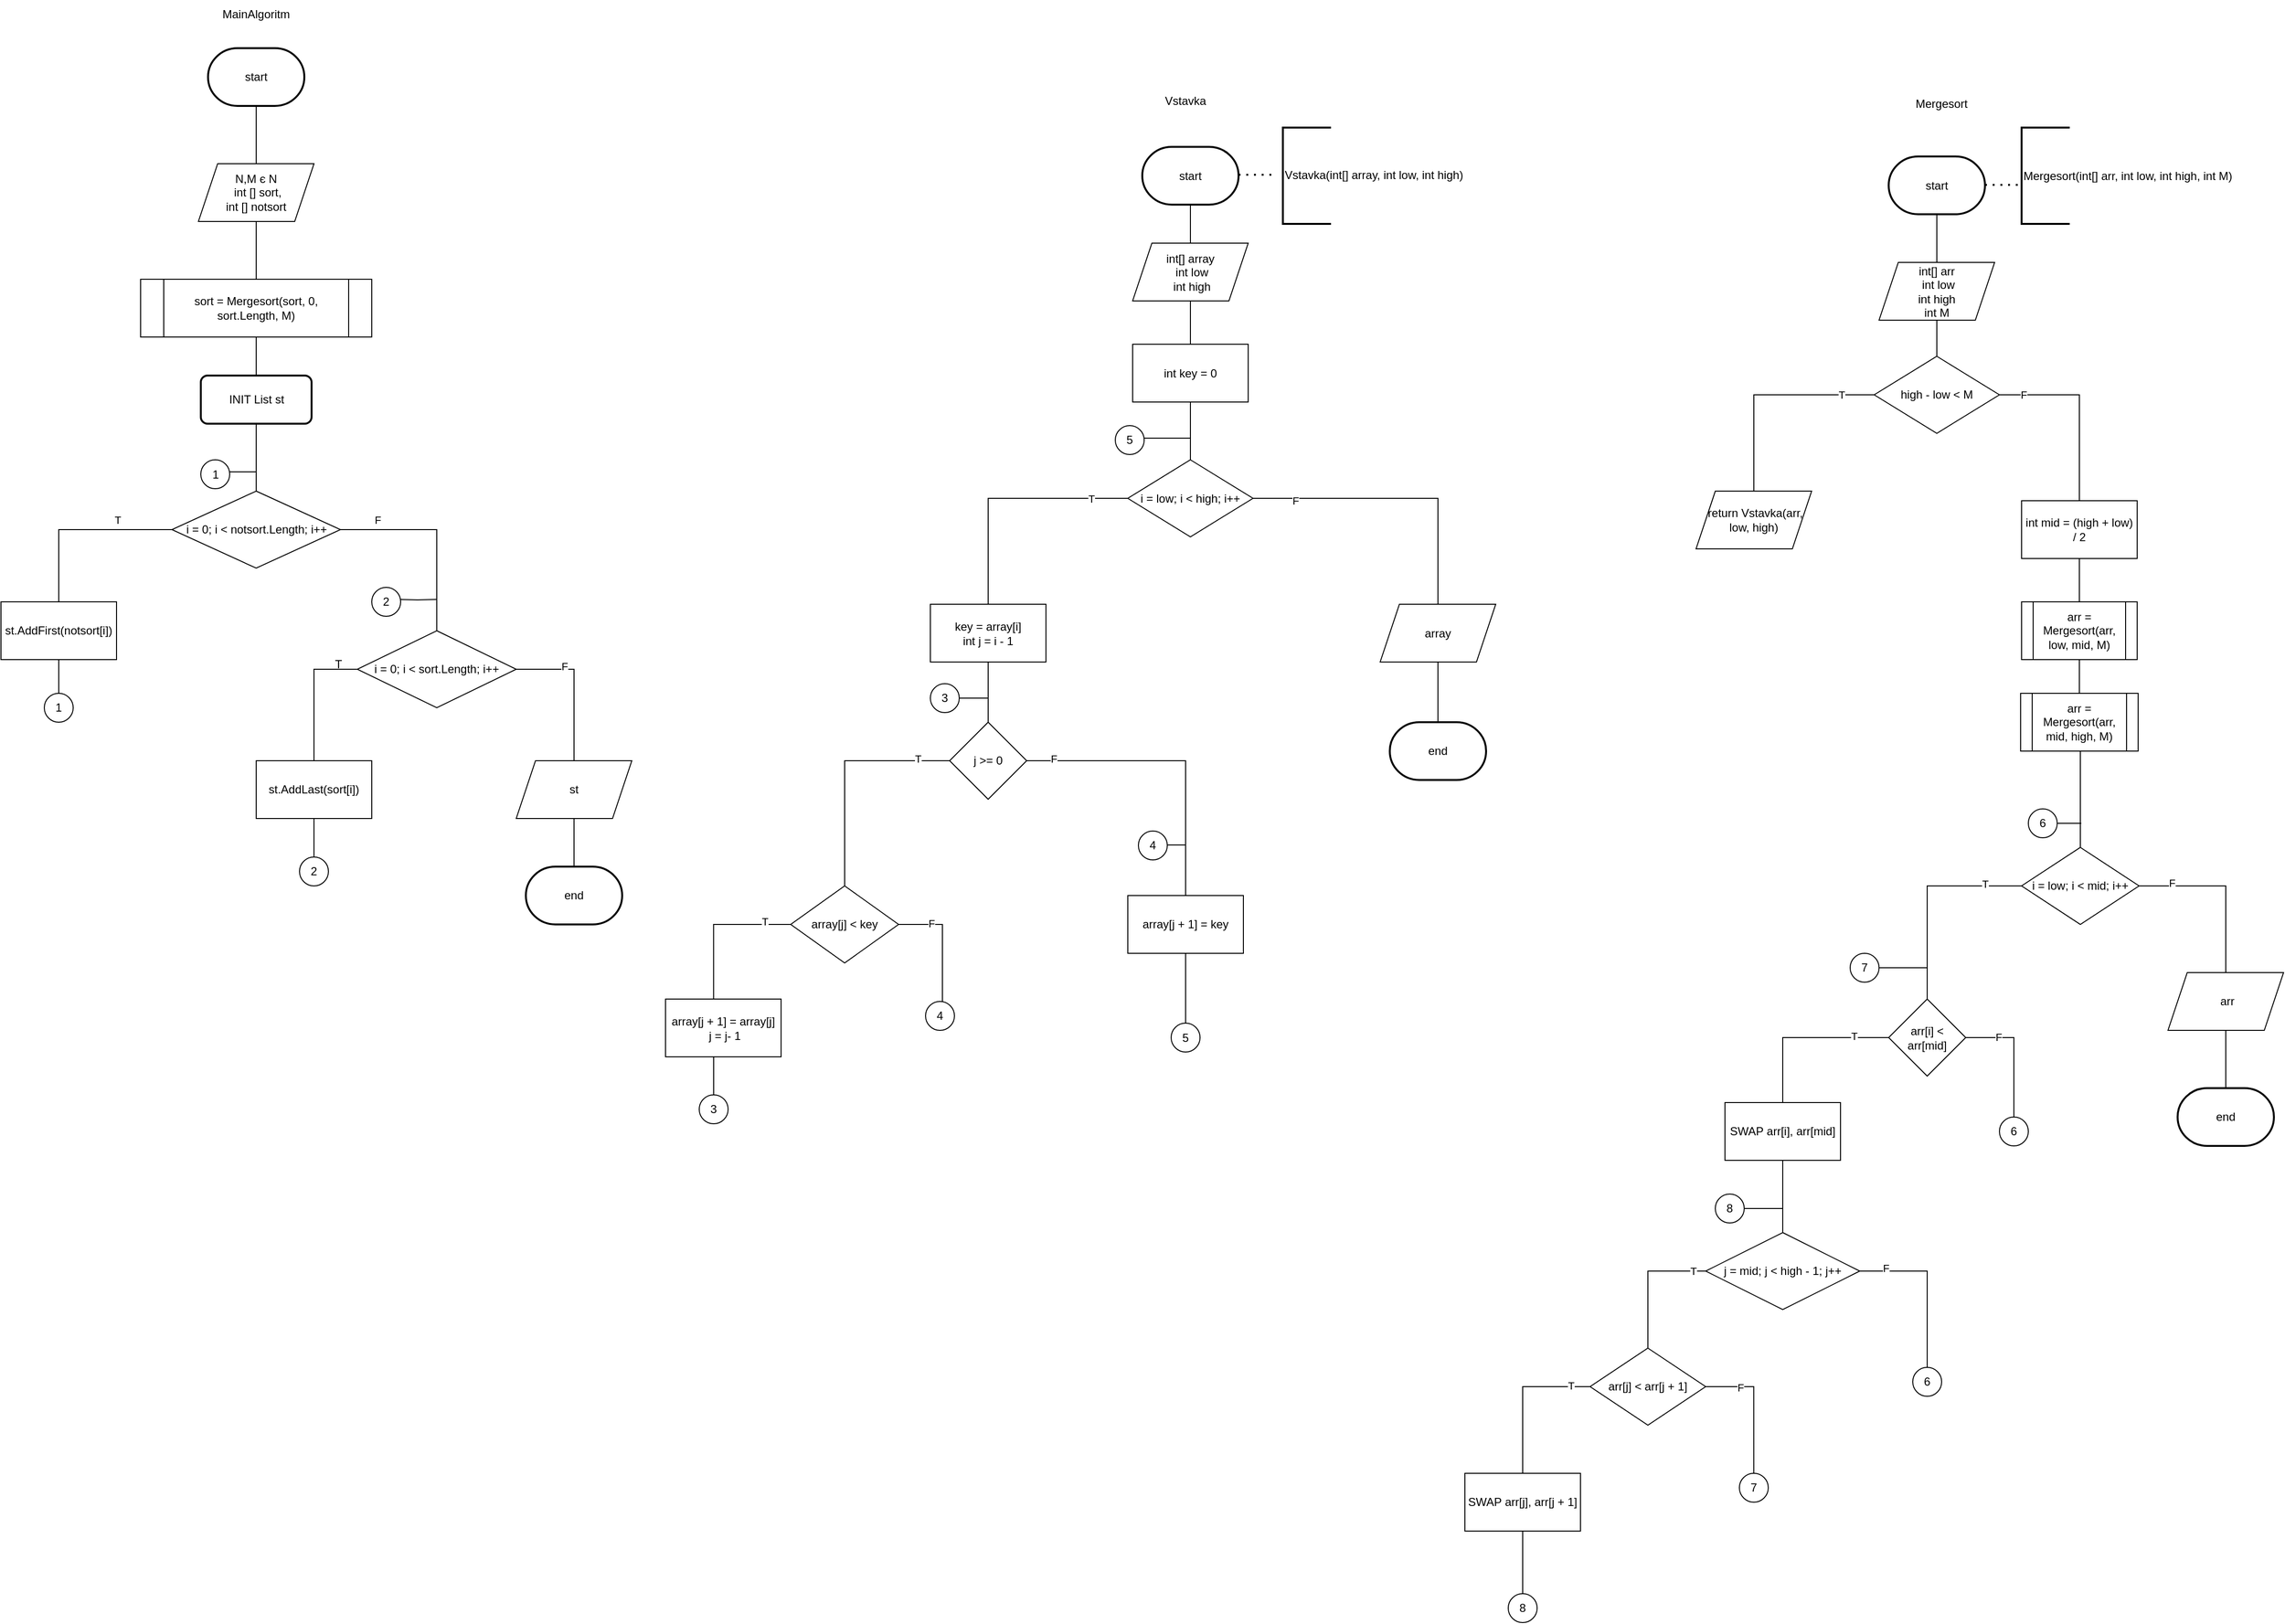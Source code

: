 <mxfile version="16.5.1" type="device"><diagram id="nB7lOAacDThqV5e_SOL5" name="Сторінка-1"><mxGraphModel dx="1574" dy="2405" grid="1" gridSize="10" guides="1" tooltips="1" connect="1" arrows="1" fold="1" page="1" pageScale="1" pageWidth="827" pageHeight="1169" math="0" shadow="0"><root><mxCell id="0"/><mxCell id="1" parent="0"/><mxCell id="HK2NcUdlLj2R7TeDdmmb-1" value="" style="edgeStyle=orthogonalEdgeStyle;rounded=0;orthogonalLoop=1;jettySize=auto;html=1;endArrow=none;endFill=0;" parent="1" source="HK2NcUdlLj2R7TeDdmmb-2" target="HK2NcUdlLj2R7TeDdmmb-4" edge="1"><mxGeometry relative="1" as="geometry"/></mxCell><mxCell id="HK2NcUdlLj2R7TeDdmmb-2" value="start" style="strokeWidth=2;html=1;shape=mxgraph.flowchart.terminator;whiteSpace=wrap;" parent="1" vertex="1"><mxGeometry x="245" y="-10" width="100" height="60" as="geometry"/></mxCell><mxCell id="HK2NcUdlLj2R7TeDdmmb-252" value="" style="edgeStyle=orthogonalEdgeStyle;rounded=0;orthogonalLoop=1;jettySize=auto;html=1;endArrow=none;endFill=0;" parent="1" source="HK2NcUdlLj2R7TeDdmmb-4" target="HK2NcUdlLj2R7TeDdmmb-251" edge="1"><mxGeometry relative="1" as="geometry"/></mxCell><mxCell id="HK2NcUdlLj2R7TeDdmmb-4" value="N,M є N&lt;br&gt;&amp;nbsp;int [] sort,&lt;br&gt;int [] notsort" style="shape=parallelogram;perimeter=parallelogramPerimeter;whiteSpace=wrap;html=1;fixedSize=1;" parent="1" vertex="1"><mxGeometry x="235" y="110" width="120" height="60" as="geometry"/></mxCell><mxCell id="HK2NcUdlLj2R7TeDdmmb-103" value="end" style="strokeWidth=2;html=1;shape=mxgraph.flowchart.terminator;whiteSpace=wrap;" parent="1" vertex="1"><mxGeometry x="575" y="840" width="100" height="60" as="geometry"/></mxCell><mxCell id="HK2NcUdlLj2R7TeDdmmb-104" value="MainAlgoritm" style="text;html=1;strokeColor=none;fillColor=none;align=center;verticalAlign=middle;whiteSpace=wrap;rounded=0;" parent="1" vertex="1"><mxGeometry x="260" y="-60" width="70" height="30" as="geometry"/></mxCell><mxCell id="HK2NcUdlLj2R7TeDdmmb-105" value="Vstavka" style="text;html=1;strokeColor=none;fillColor=none;align=center;verticalAlign=middle;whiteSpace=wrap;rounded=0;" parent="1" vertex="1"><mxGeometry x="1230" y="30" width="60" height="30" as="geometry"/></mxCell><mxCell id="HK2NcUdlLj2R7TeDdmmb-106" style="edgeStyle=orthogonalEdgeStyle;rounded=0;orthogonalLoop=1;jettySize=auto;html=1;entryX=0.5;entryY=0;entryDx=0;entryDy=0;endArrow=none;endFill=0;startArrow=none;" parent="1" source="HK2NcUdlLj2R7TeDdmmb-248" target="HK2NcUdlLj2R7TeDdmmb-112" edge="1"><mxGeometry relative="1" as="geometry"/></mxCell><mxCell id="HK2NcUdlLj2R7TeDdmmb-107" value="start" style="strokeWidth=2;html=1;shape=mxgraph.flowchart.terminator;whiteSpace=wrap;" parent="1" vertex="1"><mxGeometry x="1215" y="92.5" width="100" height="60" as="geometry"/></mxCell><mxCell id="HK2NcUdlLj2R7TeDdmmb-108" value="" style="endArrow=none;dashed=1;html=1;dashPattern=1 3;strokeWidth=2;rounded=0;entryX=0;entryY=0.5;entryDx=0;entryDy=0;entryPerimeter=0;exitX=1;exitY=0.5;exitDx=0;exitDy=0;exitPerimeter=0;" parent="1" edge="1"><mxGeometry width="50" height="50" relative="1" as="geometry"><mxPoint x="1315" y="121.5" as="sourcePoint"/><mxPoint x="1355" y="121.5" as="targetPoint"/></mxGeometry></mxCell><mxCell id="HK2NcUdlLj2R7TeDdmmb-109" value="" style="strokeWidth=2;html=1;shape=mxgraph.flowchart.annotation_1;align=left;pointerEvents=1;" parent="1" vertex="1"><mxGeometry x="1361" y="72.5" width="50" height="100" as="geometry"/></mxCell><mxCell id="HK2NcUdlLj2R7TeDdmmb-110" value="Vstavka(int[] array, int low, int high)" style="text;whiteSpace=wrap;html=1;" parent="1" vertex="1"><mxGeometry x="1361" y="107.5" width="210" height="30" as="geometry"/></mxCell><mxCell id="HK2NcUdlLj2R7TeDdmmb-111" value="" style="edgeStyle=orthogonalEdgeStyle;rounded=0;orthogonalLoop=1;jettySize=auto;html=1;endArrow=none;endFill=0;" parent="1" source="HK2NcUdlLj2R7TeDdmmb-112" target="HK2NcUdlLj2R7TeDdmmb-117" edge="1"><mxGeometry relative="1" as="geometry"/></mxCell><mxCell id="HK2NcUdlLj2R7TeDdmmb-112" value="int key = 0" style="rounded=0;whiteSpace=wrap;html=1;" parent="1" vertex="1"><mxGeometry x="1205" y="297.5" width="120" height="60" as="geometry"/></mxCell><mxCell id="HK2NcUdlLj2R7TeDdmmb-113" style="edgeStyle=orthogonalEdgeStyle;rounded=0;orthogonalLoop=1;jettySize=auto;html=1;endArrow=none;endFill=0;" parent="1" source="HK2NcUdlLj2R7TeDdmmb-117" target="HK2NcUdlLj2R7TeDdmmb-118" edge="1"><mxGeometry relative="1" as="geometry"/></mxCell><mxCell id="HK2NcUdlLj2R7TeDdmmb-114" value="F" style="edgeLabel;html=1;align=center;verticalAlign=middle;resizable=0;points=[];" parent="HK2NcUdlLj2R7TeDdmmb-113" vertex="1" connectable="0"><mxGeometry x="-0.709" y="-2" relative="1" as="geometry"><mxPoint as="offset"/></mxGeometry></mxCell><mxCell id="HK2NcUdlLj2R7TeDdmmb-115" style="edgeStyle=orthogonalEdgeStyle;rounded=0;orthogonalLoop=1;jettySize=auto;html=1;endArrow=none;endFill=0;" parent="1" source="HK2NcUdlLj2R7TeDdmmb-117" target="HK2NcUdlLj2R7TeDdmmb-120" edge="1"><mxGeometry relative="1" as="geometry"/></mxCell><mxCell id="HK2NcUdlLj2R7TeDdmmb-116" value="T" style="edgeLabel;html=1;align=center;verticalAlign=middle;resizable=0;points=[];" parent="HK2NcUdlLj2R7TeDdmmb-115" vertex="1" connectable="0"><mxGeometry x="-0.698" relative="1" as="geometry"><mxPoint as="offset"/></mxGeometry></mxCell><mxCell id="HK2NcUdlLj2R7TeDdmmb-117" value="i = low; i &amp;lt; high; i++" style="rhombus;whiteSpace=wrap;html=1;" parent="1" vertex="1"><mxGeometry x="1200" y="417.5" width="130" height="80" as="geometry"/></mxCell><mxCell id="uz5uVJRxEHazjIUNwoON-2" value="" style="edgeStyle=orthogonalEdgeStyle;rounded=0;orthogonalLoop=1;jettySize=auto;html=1;endArrow=none;endFill=0;" parent="1" source="HK2NcUdlLj2R7TeDdmmb-118" target="uz5uVJRxEHazjIUNwoON-1" edge="1"><mxGeometry relative="1" as="geometry"/></mxCell><mxCell id="HK2NcUdlLj2R7TeDdmmb-118" value="array" style="shape=parallelogram;perimeter=parallelogramPerimeter;whiteSpace=wrap;html=1;fixedSize=1;" parent="1" vertex="1"><mxGeometry x="1462" y="567.5" width="120" height="60" as="geometry"/></mxCell><mxCell id="HK2NcUdlLj2R7TeDdmmb-119" value="" style="edgeStyle=orthogonalEdgeStyle;rounded=0;orthogonalLoop=1;jettySize=auto;html=1;endArrow=none;endFill=0;" parent="1" source="HK2NcUdlLj2R7TeDdmmb-120" target="HK2NcUdlLj2R7TeDdmmb-125" edge="1"><mxGeometry relative="1" as="geometry"/></mxCell><mxCell id="HK2NcUdlLj2R7TeDdmmb-120" value="&lt;div&gt;key = array[i]&lt;/div&gt;&lt;div&gt;int j = i - 1&lt;/div&gt;" style="rounded=0;whiteSpace=wrap;html=1;" parent="1" vertex="1"><mxGeometry x="995" y="567.5" width="120" height="60" as="geometry"/></mxCell><mxCell id="HK2NcUdlLj2R7TeDdmmb-121" style="edgeStyle=orthogonalEdgeStyle;rounded=0;orthogonalLoop=1;jettySize=auto;html=1;endArrow=none;endFill=0;" parent="1" source="HK2NcUdlLj2R7TeDdmmb-125" target="HK2NcUdlLj2R7TeDdmmb-127" edge="1"><mxGeometry relative="1" as="geometry"/></mxCell><mxCell id="HK2NcUdlLj2R7TeDdmmb-122" value="F" style="edgeLabel;html=1;align=center;verticalAlign=middle;resizable=0;points=[];" parent="HK2NcUdlLj2R7TeDdmmb-121" vertex="1" connectable="0"><mxGeometry x="-0.816" y="2" relative="1" as="geometry"><mxPoint as="offset"/></mxGeometry></mxCell><mxCell id="HK2NcUdlLj2R7TeDdmmb-123" style="edgeStyle=orthogonalEdgeStyle;rounded=0;orthogonalLoop=1;jettySize=auto;html=1;endArrow=none;endFill=0;" parent="1" source="HK2NcUdlLj2R7TeDdmmb-125" target="HK2NcUdlLj2R7TeDdmmb-132" edge="1"><mxGeometry relative="1" as="geometry"/></mxCell><mxCell id="HK2NcUdlLj2R7TeDdmmb-124" value="T" style="edgeLabel;html=1;align=center;verticalAlign=middle;resizable=0;points=[];" parent="HK2NcUdlLj2R7TeDdmmb-123" vertex="1" connectable="0"><mxGeometry x="-0.721" y="-2" relative="1" as="geometry"><mxPoint as="offset"/></mxGeometry></mxCell><mxCell id="HK2NcUdlLj2R7TeDdmmb-125" value="j &amp;gt;= 0" style="rhombus;whiteSpace=wrap;html=1;" parent="1" vertex="1"><mxGeometry x="1015" y="690" width="80" height="80" as="geometry"/></mxCell><mxCell id="HK2NcUdlLj2R7TeDdmmb-126" value="" style="edgeStyle=orthogonalEdgeStyle;rounded=0;orthogonalLoop=1;jettySize=auto;html=1;endArrow=none;endFill=0;" parent="1" source="HK2NcUdlLj2R7TeDdmmb-127" edge="1"><mxGeometry relative="1" as="geometry"><mxPoint x="1260" y="1010" as="targetPoint"/></mxGeometry></mxCell><mxCell id="HK2NcUdlLj2R7TeDdmmb-127" value="array[j + 1] = key" style="rounded=0;whiteSpace=wrap;html=1;" parent="1" vertex="1"><mxGeometry x="1200" y="870" width="120" height="60" as="geometry"/></mxCell><mxCell id="HK2NcUdlLj2R7TeDdmmb-128" style="edgeStyle=orthogonalEdgeStyle;rounded=0;orthogonalLoop=1;jettySize=auto;html=1;entryX=0.5;entryY=0;entryDx=0;entryDy=0;endArrow=none;endFill=0;" parent="1" source="HK2NcUdlLj2R7TeDdmmb-132" edge="1"><mxGeometry relative="1" as="geometry"><Array as="points"><mxPoint x="1007" y="900"/></Array><mxPoint x="1007.5" y="990" as="targetPoint"/></mxGeometry></mxCell><mxCell id="HK2NcUdlLj2R7TeDdmmb-129" value="F" style="edgeLabel;html=1;align=center;verticalAlign=middle;resizable=0;points=[];" parent="HK2NcUdlLj2R7TeDdmmb-128" vertex="1" connectable="0"><mxGeometry x="-0.496" y="1" relative="1" as="geometry"><mxPoint as="offset"/></mxGeometry></mxCell><mxCell id="HK2NcUdlLj2R7TeDdmmb-130" style="edgeStyle=orthogonalEdgeStyle;rounded=0;orthogonalLoop=1;jettySize=auto;html=1;entryX=0.416;entryY=-0.009;entryDx=0;entryDy=0;entryPerimeter=0;endArrow=none;endFill=0;" parent="1" source="HK2NcUdlLj2R7TeDdmmb-132" target="HK2NcUdlLj2R7TeDdmmb-137" edge="1"><mxGeometry relative="1" as="geometry"><Array as="points"><mxPoint x="770" y="900"/></Array></mxGeometry></mxCell><mxCell id="HK2NcUdlLj2R7TeDdmmb-131" value="T" style="edgeLabel;html=1;align=center;verticalAlign=middle;resizable=0;points=[];" parent="HK2NcUdlLj2R7TeDdmmb-130" vertex="1" connectable="0"><mxGeometry x="-0.663" y="-3" relative="1" as="geometry"><mxPoint x="-1" as="offset"/></mxGeometry></mxCell><mxCell id="HK2NcUdlLj2R7TeDdmmb-132" value="array[j] &amp;lt; key" style="rhombus;whiteSpace=wrap;html=1;" parent="1" vertex="1"><mxGeometry x="850" y="860" width="112" height="80" as="geometry"/></mxCell><mxCell id="HK2NcUdlLj2R7TeDdmmb-134" style="edgeStyle=orthogonalEdgeStyle;rounded=0;orthogonalLoop=1;jettySize=auto;html=1;endArrow=none;endFill=0;" parent="1" edge="1"><mxGeometry relative="1" as="geometry"><mxPoint x="1260" y="817.5" as="targetPoint"/><mxPoint x="1235" y="817.5" as="sourcePoint"/></mxGeometry></mxCell><mxCell id="HK2NcUdlLj2R7TeDdmmb-136" value="" style="edgeStyle=orthogonalEdgeStyle;rounded=0;orthogonalLoop=1;jettySize=auto;html=1;endArrow=none;endFill=0;" parent="1" source="HK2NcUdlLj2R7TeDdmmb-137" edge="1"><mxGeometry relative="1" as="geometry"><Array as="points"><mxPoint x="770" y="1070"/><mxPoint x="770" y="1070"/></Array><mxPoint x="770" y="1090" as="targetPoint"/></mxGeometry></mxCell><mxCell id="HK2NcUdlLj2R7TeDdmmb-137" value="&lt;div&gt;array[j + 1] = array[j]&lt;/div&gt;&lt;div&gt;&amp;nbsp;j = j- 1&lt;/div&gt;" style="rounded=0;whiteSpace=wrap;html=1;" parent="1" vertex="1"><mxGeometry x="720" y="977.5" width="120" height="60" as="geometry"/></mxCell><mxCell id="HK2NcUdlLj2R7TeDdmmb-138" style="edgeStyle=orthogonalEdgeStyle;rounded=0;orthogonalLoop=1;jettySize=auto;html=1;endArrow=none;endFill=0;" parent="1" edge="1"><mxGeometry relative="1" as="geometry"><mxPoint x="1265" y="395" as="targetPoint"/><mxPoint x="1215" y="395" as="sourcePoint"/></mxGeometry></mxCell><mxCell id="HK2NcUdlLj2R7TeDdmmb-142" style="edgeStyle=orthogonalEdgeStyle;rounded=0;orthogonalLoop=1;jettySize=auto;html=1;endArrow=none;endFill=0;" parent="1" edge="1"><mxGeometry relative="1" as="geometry"><mxPoint x="1055" y="665" as="targetPoint"/><mxPoint x="1017.5" y="665" as="sourcePoint"/></mxGeometry></mxCell><mxCell id="HK2NcUdlLj2R7TeDdmmb-144" style="edgeStyle=orthogonalEdgeStyle;rounded=0;orthogonalLoop=1;jettySize=auto;html=1;endArrow=none;endFill=0;startArrow=none;" parent="1" source="HK2NcUdlLj2R7TeDdmmb-246" target="HK2NcUdlLj2R7TeDdmmb-153" edge="1"><mxGeometry relative="1" as="geometry"/></mxCell><mxCell id="HK2NcUdlLj2R7TeDdmmb-145" value="start" style="strokeWidth=2;html=1;shape=mxgraph.flowchart.terminator;whiteSpace=wrap;" parent="1" vertex="1"><mxGeometry x="1990" y="102.5" width="100" height="60" as="geometry"/></mxCell><mxCell id="HK2NcUdlLj2R7TeDdmmb-146" value="Mergesort" style="text;html=1;strokeColor=none;fillColor=none;align=center;verticalAlign=middle;whiteSpace=wrap;rounded=0;" parent="1" vertex="1"><mxGeometry x="2015" y="32.5" width="60" height="30" as="geometry"/></mxCell><mxCell id="HK2NcUdlLj2R7TeDdmmb-147" value="" style="endArrow=none;dashed=1;html=1;dashPattern=1 3;strokeWidth=2;rounded=0;entryX=0;entryY=0.5;entryDx=0;entryDy=0;entryPerimeter=0;exitX=1;exitY=0.5;exitDx=0;exitDy=0;exitPerimeter=0;" parent="1" edge="1"><mxGeometry width="50" height="50" relative="1" as="geometry"><mxPoint x="2090" y="132" as="sourcePoint"/><mxPoint x="2130" y="132" as="targetPoint"/></mxGeometry></mxCell><mxCell id="HK2NcUdlLj2R7TeDdmmb-148" value="Mergesort(int[] arr, int low, int high, int M)" style="strokeWidth=2;html=1;shape=mxgraph.flowchart.annotation_1;align=left;pointerEvents=1;" parent="1" vertex="1"><mxGeometry x="2128" y="72.5" width="50" height="100" as="geometry"/></mxCell><mxCell id="HK2NcUdlLj2R7TeDdmmb-149" style="edgeStyle=orthogonalEdgeStyle;rounded=0;orthogonalLoop=1;jettySize=auto;html=1;entryX=0.5;entryY=0;entryDx=0;entryDy=0;endArrow=none;endFill=0;" parent="1" source="HK2NcUdlLj2R7TeDdmmb-153" target="HK2NcUdlLj2R7TeDdmmb-154" edge="1"><mxGeometry relative="1" as="geometry"/></mxCell><mxCell id="HK2NcUdlLj2R7TeDdmmb-150" value="T" style="edgeLabel;html=1;align=center;verticalAlign=middle;resizable=0;points=[];" parent="HK2NcUdlLj2R7TeDdmmb-149" vertex="1" connectable="0"><mxGeometry x="-0.7" relative="1" as="geometry"><mxPoint as="offset"/></mxGeometry></mxCell><mxCell id="HK2NcUdlLj2R7TeDdmmb-151" style="edgeStyle=orthogonalEdgeStyle;rounded=0;orthogonalLoop=1;jettySize=auto;html=1;entryX=0.577;entryY=0.014;entryDx=0;entryDy=0;entryPerimeter=0;endArrow=none;endFill=0;" parent="1" edge="1"><mxGeometry relative="1" as="geometry"><mxPoint x="2102.981" y="349.989" as="sourcePoint"/><mxPoint x="2195.24" y="460.84" as="targetPoint"/><Array as="points"><mxPoint x="2188" y="350"/><mxPoint x="2188" y="461"/></Array></mxGeometry></mxCell><mxCell id="HK2NcUdlLj2R7TeDdmmb-152" value="F" style="edgeLabel;html=1;align=center;verticalAlign=middle;resizable=0;points=[];" parent="HK2NcUdlLj2R7TeDdmmb-151" vertex="1" connectable="0"><mxGeometry x="-0.738" relative="1" as="geometry"><mxPoint as="offset"/></mxGeometry></mxCell><mxCell id="HK2NcUdlLj2R7TeDdmmb-153" value="high - low &amp;lt; M" style="rhombus;whiteSpace=wrap;html=1;" parent="1" vertex="1"><mxGeometry x="1975" y="310" width="130" height="80" as="geometry"/></mxCell><mxCell id="HK2NcUdlLj2R7TeDdmmb-154" value="&amp;nbsp;return Vstavka(arr, low, high)" style="shape=parallelogram;perimeter=parallelogramPerimeter;whiteSpace=wrap;html=1;fixedSize=1;" parent="1" vertex="1"><mxGeometry x="1790" y="450" width="120" height="60" as="geometry"/></mxCell><mxCell id="HK2NcUdlLj2R7TeDdmmb-155" value="" style="edgeStyle=orthogonalEdgeStyle;rounded=0;orthogonalLoop=1;jettySize=auto;html=1;endArrow=none;endFill=0;" parent="1" edge="1"><mxGeometry relative="1" as="geometry"><mxPoint x="2188" y="520" as="sourcePoint"/><mxPoint x="2188" y="565" as="targetPoint"/></mxGeometry></mxCell><mxCell id="HK2NcUdlLj2R7TeDdmmb-156" value="int mid = (high + low) / 2" style="rounded=0;whiteSpace=wrap;html=1;" parent="1" vertex="1"><mxGeometry x="2128" y="460" width="120" height="60" as="geometry"/></mxCell><mxCell id="HK2NcUdlLj2R7TeDdmmb-157" value="" style="edgeStyle=orthogonalEdgeStyle;rounded=0;orthogonalLoop=1;jettySize=auto;html=1;endArrow=none;endFill=0;" parent="1" source="HK2NcUdlLj2R7TeDdmmb-158" target="HK2NcUdlLj2R7TeDdmmb-160" edge="1"><mxGeometry relative="1" as="geometry"/></mxCell><mxCell id="HK2NcUdlLj2R7TeDdmmb-158" value="arr = Mergesort(arr, low, mid, M)" style="shape=process;whiteSpace=wrap;html=1;backgroundOutline=1;" parent="1" vertex="1"><mxGeometry x="2128" y="565" width="120" height="60" as="geometry"/></mxCell><mxCell id="HK2NcUdlLj2R7TeDdmmb-159" value="" style="edgeStyle=orthogonalEdgeStyle;rounded=0;orthogonalLoop=1;jettySize=auto;html=1;endArrow=none;endFill=0;" parent="1" target="HK2NcUdlLj2R7TeDdmmb-165" edge="1"><mxGeometry relative="1" as="geometry"><mxPoint x="2168" y="720" as="sourcePoint"/><mxPoint x="2169" y="820" as="targetPoint"/><Array as="points"><mxPoint x="2189" y="720"/></Array></mxGeometry></mxCell><mxCell id="HK2NcUdlLj2R7TeDdmmb-160" value="arr = Mergesort(arr, mid, high, M)" style="shape=process;whiteSpace=wrap;html=1;backgroundOutline=1;" parent="1" vertex="1"><mxGeometry x="2127" y="660" width="122" height="60" as="geometry"/></mxCell><mxCell id="HK2NcUdlLj2R7TeDdmmb-161" style="edgeStyle=orthogonalEdgeStyle;rounded=0;orthogonalLoop=1;jettySize=auto;html=1;entryX=0.569;entryY=0.025;entryDx=0;entryDy=0;entryPerimeter=0;endArrow=none;endFill=0;" parent="1" source="HK2NcUdlLj2R7TeDdmmb-165" target="HK2NcUdlLj2R7TeDdmmb-166" edge="1"><mxGeometry relative="1" as="geometry"><Array as="points"><mxPoint x="2340" y="860"/><mxPoint x="2340" y="972"/></Array></mxGeometry></mxCell><mxCell id="HK2NcUdlLj2R7TeDdmmb-162" value="F" style="edgeLabel;html=1;align=center;verticalAlign=middle;resizable=0;points=[];" parent="HK2NcUdlLj2R7TeDdmmb-161" vertex="1" connectable="0"><mxGeometry x="-0.706" y="3" relative="1" as="geometry"><mxPoint as="offset"/></mxGeometry></mxCell><mxCell id="HK2NcUdlLj2R7TeDdmmb-163" style="edgeStyle=orthogonalEdgeStyle;rounded=0;orthogonalLoop=1;jettySize=auto;html=1;entryX=0.5;entryY=0;entryDx=0;entryDy=0;endArrow=none;endFill=0;" parent="1" source="HK2NcUdlLj2R7TeDdmmb-165" target="HK2NcUdlLj2R7TeDdmmb-171" edge="1"><mxGeometry relative="1" as="geometry"/></mxCell><mxCell id="HK2NcUdlLj2R7TeDdmmb-164" value="T" style="edgeLabel;html=1;align=center;verticalAlign=middle;resizable=0;points=[];" parent="HK2NcUdlLj2R7TeDdmmb-163" vertex="1" connectable="0"><mxGeometry x="-0.647" y="-2" relative="1" as="geometry"><mxPoint as="offset"/></mxGeometry></mxCell><mxCell id="HK2NcUdlLj2R7TeDdmmb-165" value="i = low; i &amp;lt; mid; i++" style="rhombus;whiteSpace=wrap;html=1;" parent="1" vertex="1"><mxGeometry x="2128" y="820" width="122" height="80" as="geometry"/></mxCell><mxCell id="uz5uVJRxEHazjIUNwoON-4" value="" style="edgeStyle=orthogonalEdgeStyle;rounded=0;orthogonalLoop=1;jettySize=auto;html=1;endArrow=none;endFill=0;" parent="1" source="HK2NcUdlLj2R7TeDdmmb-166" target="uz5uVJRxEHazjIUNwoON-3" edge="1"><mxGeometry relative="1" as="geometry"/></mxCell><mxCell id="HK2NcUdlLj2R7TeDdmmb-166" value="&amp;nbsp;arr" style="shape=parallelogram;perimeter=parallelogramPerimeter;whiteSpace=wrap;html=1;fixedSize=1;" parent="1" vertex="1"><mxGeometry x="2280" y="950" width="120" height="60" as="geometry"/></mxCell><mxCell id="HK2NcUdlLj2R7TeDdmmb-167" style="edgeStyle=orthogonalEdgeStyle;rounded=0;orthogonalLoop=1;jettySize=auto;html=1;entryX=0.5;entryY=0;entryDx=0;entryDy=0;endArrow=none;endFill=0;" parent="1" source="HK2NcUdlLj2R7TeDdmmb-171" target="HK2NcUdlLj2R7TeDdmmb-172" edge="1"><mxGeometry relative="1" as="geometry"/></mxCell><mxCell id="HK2NcUdlLj2R7TeDdmmb-168" value="F" style="edgeLabel;html=1;align=center;verticalAlign=middle;resizable=0;points=[];" parent="HK2NcUdlLj2R7TeDdmmb-167" vertex="1" connectable="0"><mxGeometry x="-0.484" y="1" relative="1" as="geometry"><mxPoint as="offset"/></mxGeometry></mxCell><mxCell id="HK2NcUdlLj2R7TeDdmmb-169" style="edgeStyle=orthogonalEdgeStyle;rounded=0;orthogonalLoop=1;jettySize=auto;html=1;endArrow=none;endFill=0;" parent="1" source="HK2NcUdlLj2R7TeDdmmb-171" target="HK2NcUdlLj2R7TeDdmmb-176" edge="1"><mxGeometry relative="1" as="geometry"/></mxCell><mxCell id="HK2NcUdlLj2R7TeDdmmb-170" value="T" style="edgeLabel;html=1;align=center;verticalAlign=middle;resizable=0;points=[];" parent="HK2NcUdlLj2R7TeDdmmb-169" vertex="1" connectable="0"><mxGeometry x="-0.587" y="-2" relative="1" as="geometry"><mxPoint as="offset"/></mxGeometry></mxCell><mxCell id="HK2NcUdlLj2R7TeDdmmb-171" value="arr[i] &amp;lt; arr[mid]" style="rhombus;whiteSpace=wrap;html=1;" parent="1" vertex="1"><mxGeometry x="1990" y="977.5" width="80" height="80" as="geometry"/></mxCell><mxCell id="HK2NcUdlLj2R7TeDdmmb-172" value="6" style="ellipse;whiteSpace=wrap;html=1;aspect=fixed;" parent="1" vertex="1"><mxGeometry x="2105" y="1100" width="30" height="30" as="geometry"/></mxCell><mxCell id="HK2NcUdlLj2R7TeDdmmb-173" style="edgeStyle=orthogonalEdgeStyle;rounded=0;orthogonalLoop=1;jettySize=auto;html=1;endArrow=none;endFill=0;" parent="1" source="HK2NcUdlLj2R7TeDdmmb-174" edge="1"><mxGeometry relative="1" as="geometry"><mxPoint x="2190" y="795" as="targetPoint"/></mxGeometry></mxCell><mxCell id="HK2NcUdlLj2R7TeDdmmb-174" value="6" style="ellipse;whiteSpace=wrap;html=1;aspect=fixed;" parent="1" vertex="1"><mxGeometry x="2135" y="780" width="30" height="30" as="geometry"/></mxCell><mxCell id="HK2NcUdlLj2R7TeDdmmb-175" value="" style="edgeStyle=orthogonalEdgeStyle;rounded=0;orthogonalLoop=1;jettySize=auto;html=1;endArrow=none;endFill=0;" parent="1" source="HK2NcUdlLj2R7TeDdmmb-176" target="HK2NcUdlLj2R7TeDdmmb-181" edge="1"><mxGeometry relative="1" as="geometry"/></mxCell><mxCell id="HK2NcUdlLj2R7TeDdmmb-176" value="SWAP&amp;nbsp;arr[i], arr[mid]" style="rounded=0;whiteSpace=wrap;html=1;" parent="1" vertex="1"><mxGeometry x="1820" y="1085" width="120" height="60" as="geometry"/></mxCell><mxCell id="HK2NcUdlLj2R7TeDdmmb-177" style="edgeStyle=orthogonalEdgeStyle;rounded=0;orthogonalLoop=1;jettySize=auto;html=1;entryX=0.5;entryY=0;entryDx=0;entryDy=0;endArrow=none;endFill=0;" parent="1" source="HK2NcUdlLj2R7TeDdmmb-181" target="HK2NcUdlLj2R7TeDdmmb-182" edge="1"><mxGeometry relative="1" as="geometry"/></mxCell><mxCell id="HK2NcUdlLj2R7TeDdmmb-178" value="F" style="edgeLabel;html=1;align=center;verticalAlign=middle;resizable=0;points=[];" parent="HK2NcUdlLj2R7TeDdmmb-177" vertex="1" connectable="0"><mxGeometry x="-0.686" y="3" relative="1" as="geometry"><mxPoint as="offset"/></mxGeometry></mxCell><mxCell id="HK2NcUdlLj2R7TeDdmmb-179" style="edgeStyle=orthogonalEdgeStyle;rounded=0;orthogonalLoop=1;jettySize=auto;html=1;entryX=0.5;entryY=0;entryDx=0;entryDy=0;endArrow=none;endFill=0;" parent="1" source="HK2NcUdlLj2R7TeDdmmb-181" target="HK2NcUdlLj2R7TeDdmmb-187" edge="1"><mxGeometry relative="1" as="geometry"><Array as="points"><mxPoint x="1740" y="1260"/></Array></mxGeometry></mxCell><mxCell id="HK2NcUdlLj2R7TeDdmmb-180" value="T" style="edgeLabel;html=1;align=center;verticalAlign=middle;resizable=0;points=[];" parent="HK2NcUdlLj2R7TeDdmmb-179" vertex="1" connectable="0"><mxGeometry x="-0.809" relative="1" as="geometry"><mxPoint as="offset"/></mxGeometry></mxCell><mxCell id="HK2NcUdlLj2R7TeDdmmb-181" value="j = mid; j &amp;lt; high - 1; j++" style="rhombus;whiteSpace=wrap;html=1;" parent="1" vertex="1"><mxGeometry x="1800" y="1220" width="160" height="80" as="geometry"/></mxCell><mxCell id="HK2NcUdlLj2R7TeDdmmb-182" value="6" style="ellipse;whiteSpace=wrap;html=1;aspect=fixed;" parent="1" vertex="1"><mxGeometry x="2015" y="1360" width="30" height="30" as="geometry"/></mxCell><mxCell id="HK2NcUdlLj2R7TeDdmmb-183" style="edgeStyle=orthogonalEdgeStyle;rounded=0;orthogonalLoop=1;jettySize=auto;html=1;endArrow=none;endFill=0;" parent="1" source="HK2NcUdlLj2R7TeDdmmb-187" target="HK2NcUdlLj2R7TeDdmmb-189" edge="1"><mxGeometry relative="1" as="geometry"/></mxCell><mxCell id="HK2NcUdlLj2R7TeDdmmb-184" value="T" style="edgeLabel;html=1;align=center;verticalAlign=middle;resizable=0;points=[];" parent="HK2NcUdlLj2R7TeDdmmb-183" vertex="1" connectable="0"><mxGeometry x="-0.75" y="-1" relative="1" as="geometry"><mxPoint as="offset"/></mxGeometry></mxCell><mxCell id="HK2NcUdlLj2R7TeDdmmb-185" style="edgeStyle=orthogonalEdgeStyle;rounded=0;orthogonalLoop=1;jettySize=auto;html=1;endArrow=none;endFill=0;" parent="1" source="HK2NcUdlLj2R7TeDdmmb-187" edge="1"><mxGeometry relative="1" as="geometry"><Array as="points"><mxPoint x="1850" y="1380"/></Array><mxPoint x="1849.941" y="1470.0" as="targetPoint"/></mxGeometry></mxCell><mxCell id="HK2NcUdlLj2R7TeDdmmb-186" value="F" style="edgeLabel;html=1;align=center;verticalAlign=middle;resizable=0;points=[];" parent="HK2NcUdlLj2R7TeDdmmb-185" vertex="1" connectable="0"><mxGeometry x="-0.488" y="-1" relative="1" as="geometry"><mxPoint as="offset"/></mxGeometry></mxCell><mxCell id="HK2NcUdlLj2R7TeDdmmb-187" value="arr[j] &amp;lt; arr[j + 1]" style="rhombus;whiteSpace=wrap;html=1;" parent="1" vertex="1"><mxGeometry x="1680" y="1340" width="120" height="80" as="geometry"/></mxCell><mxCell id="HK2NcUdlLj2R7TeDdmmb-188" value="" style="edgeStyle=orthogonalEdgeStyle;rounded=0;orthogonalLoop=1;jettySize=auto;html=1;endArrow=none;endFill=0;" parent="1" source="HK2NcUdlLj2R7TeDdmmb-189" target="HK2NcUdlLj2R7TeDdmmb-190" edge="1"><mxGeometry relative="1" as="geometry"/></mxCell><mxCell id="HK2NcUdlLj2R7TeDdmmb-189" value="&lt;span&gt;SWAP&amp;nbsp;&lt;/span&gt;arr[j], arr[j + 1]" style="rounded=0;whiteSpace=wrap;html=1;" parent="1" vertex="1"><mxGeometry x="1550" y="1470" width="120" height="60" as="geometry"/></mxCell><mxCell id="HK2NcUdlLj2R7TeDdmmb-190" value="8" style="ellipse;whiteSpace=wrap;html=1;aspect=fixed;" parent="1" vertex="1"><mxGeometry x="1595" y="1595" width="30" height="30" as="geometry"/></mxCell><mxCell id="HK2NcUdlLj2R7TeDdmmb-191" style="edgeStyle=orthogonalEdgeStyle;rounded=0;orthogonalLoop=1;jettySize=auto;html=1;endArrow=none;endFill=0;" parent="1" source="HK2NcUdlLj2R7TeDdmmb-192" edge="1"><mxGeometry relative="1" as="geometry"><mxPoint x="1880" y="1195" as="targetPoint"/><Array as="points"><mxPoint x="1860" y="1195"/><mxPoint x="1860" y="1195"/></Array></mxGeometry></mxCell><mxCell id="HK2NcUdlLj2R7TeDdmmb-192" value="8" style="ellipse;whiteSpace=wrap;html=1;aspect=fixed;" parent="1" vertex="1"><mxGeometry x="1810" y="1180" width="30" height="30" as="geometry"/></mxCell><mxCell id="HK2NcUdlLj2R7TeDdmmb-246" value="&lt;span style=&quot;text-align: left&quot;&gt;int[] arr&lt;br&gt;&amp;nbsp;int low&lt;br&gt;int high&lt;br&gt;int M&lt;/span&gt;" style="shape=parallelogram;perimeter=parallelogramPerimeter;whiteSpace=wrap;html=1;fixedSize=1;" parent="1" vertex="1"><mxGeometry x="1980" y="212.5" width="120" height="60" as="geometry"/></mxCell><mxCell id="HK2NcUdlLj2R7TeDdmmb-247" value="" style="edgeStyle=orthogonalEdgeStyle;rounded=0;orthogonalLoop=1;jettySize=auto;html=1;endArrow=none;endFill=0;" parent="1" source="HK2NcUdlLj2R7TeDdmmb-145" target="HK2NcUdlLj2R7TeDdmmb-246" edge="1"><mxGeometry relative="1" as="geometry"><mxPoint x="2040" y="162.5" as="sourcePoint"/><mxPoint x="2040" y="310" as="targetPoint"/></mxGeometry></mxCell><mxCell id="HK2NcUdlLj2R7TeDdmmb-248" value="&lt;span style=&quot;text-align: left&quot;&gt;int[] array&lt;br&gt;&amp;nbsp;int low&lt;br&gt;&amp;nbsp;int high&lt;/span&gt;" style="shape=parallelogram;perimeter=parallelogramPerimeter;whiteSpace=wrap;html=1;fixedSize=1;" parent="1" vertex="1"><mxGeometry x="1205" y="192.5" width="120" height="60" as="geometry"/></mxCell><mxCell id="HK2NcUdlLj2R7TeDdmmb-249" value="" style="edgeStyle=orthogonalEdgeStyle;rounded=0;orthogonalLoop=1;jettySize=auto;html=1;entryX=0.5;entryY=0;entryDx=0;entryDy=0;endArrow=none;endFill=0;" parent="1" source="HK2NcUdlLj2R7TeDdmmb-107" target="HK2NcUdlLj2R7TeDdmmb-248" edge="1"><mxGeometry relative="1" as="geometry"><mxPoint x="1265" y="152.5" as="sourcePoint"/><mxPoint x="1265" y="297.5" as="targetPoint"/></mxGeometry></mxCell><mxCell id="HK2NcUdlLj2R7TeDdmmb-254" value="" style="edgeStyle=orthogonalEdgeStyle;rounded=0;orthogonalLoop=1;jettySize=auto;html=1;endArrow=none;endFill=0;exitX=0.5;exitY=1;exitDx=0;exitDy=0;" parent="1" source="AVmP-QxeK7I8sNZ0Vcmc-1" target="HK2NcUdlLj2R7TeDdmmb-253" edge="1"><mxGeometry relative="1" as="geometry"><mxPoint x="295" y="382" as="sourcePoint"/></mxGeometry></mxCell><mxCell id="zjCrHxHOX16pO5NCHnUJ-2" style="edgeStyle=orthogonalEdgeStyle;rounded=0;orthogonalLoop=1;jettySize=auto;html=1;entryX=0.5;entryY=0;entryDx=0;entryDy=0;endArrow=none;endFill=0;" parent="1" source="HK2NcUdlLj2R7TeDdmmb-251" target="AVmP-QxeK7I8sNZ0Vcmc-1" edge="1"><mxGeometry relative="1" as="geometry"><mxPoint x="295" y="330" as="targetPoint"/></mxGeometry></mxCell><mxCell id="HK2NcUdlLj2R7TeDdmmb-251" value="sort = Mergesort(sort, 0, sort.Length, M)" style="shape=process;whiteSpace=wrap;html=1;backgroundOutline=1;" parent="1" vertex="1"><mxGeometry x="175" y="230" width="240" height="60" as="geometry"/></mxCell><mxCell id="HK2NcUdlLj2R7TeDdmmb-256" style="edgeStyle=orthogonalEdgeStyle;rounded=0;orthogonalLoop=1;jettySize=auto;html=1;endArrow=none;endFill=0;" parent="1" source="HK2NcUdlLj2R7TeDdmmb-253" target="HK2NcUdlLj2R7TeDdmmb-255" edge="1"><mxGeometry relative="1" as="geometry"/></mxCell><mxCell id="HK2NcUdlLj2R7TeDdmmb-263" value="T" style="edgeLabel;html=1;align=center;verticalAlign=middle;resizable=0;points=[];" parent="HK2NcUdlLj2R7TeDdmmb-256" vertex="1" connectable="0"><mxGeometry x="-0.489" y="3" relative="1" as="geometry"><mxPoint x="-8" y="-13" as="offset"/></mxGeometry></mxCell><mxCell id="HK2NcUdlLj2R7TeDdmmb-262" style="edgeStyle=orthogonalEdgeStyle;rounded=0;orthogonalLoop=1;jettySize=auto;html=1;endArrow=none;endFill=0;" parent="1" source="HK2NcUdlLj2R7TeDdmmb-253" target="HK2NcUdlLj2R7TeDdmmb-261" edge="1"><mxGeometry relative="1" as="geometry"/></mxCell><mxCell id="HK2NcUdlLj2R7TeDdmmb-264" value="F" style="edgeLabel;html=1;align=center;verticalAlign=middle;resizable=0;points=[];" parent="HK2NcUdlLj2R7TeDdmmb-262" vertex="1" connectable="0"><mxGeometry x="-0.626" y="-2" relative="1" as="geometry"><mxPoint y="-12" as="offset"/></mxGeometry></mxCell><mxCell id="HK2NcUdlLj2R7TeDdmmb-253" value="i = 0; i &amp;lt; notsort.Length; i++" style="rhombus;whiteSpace=wrap;html=1;" parent="1" vertex="1"><mxGeometry x="207.5" y="450" width="175" height="80" as="geometry"/></mxCell><mxCell id="HK2NcUdlLj2R7TeDdmmb-258" value="" style="edgeStyle=orthogonalEdgeStyle;rounded=0;orthogonalLoop=1;jettySize=auto;html=1;endArrow=none;endFill=0;" parent="1" source="HK2NcUdlLj2R7TeDdmmb-255" target="HK2NcUdlLj2R7TeDdmmb-257" edge="1"><mxGeometry relative="1" as="geometry"/></mxCell><mxCell id="HK2NcUdlLj2R7TeDdmmb-255" value="st.AddFirst(notsort[i])" style="rounded=0;whiteSpace=wrap;html=1;" parent="1" vertex="1"><mxGeometry x="30" y="565" width="120" height="60" as="geometry"/></mxCell><mxCell id="HK2NcUdlLj2R7TeDdmmb-257" value="1" style="ellipse;whiteSpace=wrap;html=1;aspect=fixed;" parent="1" vertex="1"><mxGeometry x="75" y="660" width="30" height="30" as="geometry"/></mxCell><mxCell id="HK2NcUdlLj2R7TeDdmmb-260" value="" style="edgeStyle=orthogonalEdgeStyle;rounded=0;orthogonalLoop=1;jettySize=auto;html=1;endArrow=none;endFill=0;startArrow=none;" parent="1" source="4fJne6qk_IijFTUOjI_N-1" edge="1"><mxGeometry relative="1" as="geometry"><mxPoint x="295" y="430" as="targetPoint"/><Array as="points"><mxPoint x="295" y="430"/></Array><mxPoint x="264.747" y="430" as="sourcePoint"/></mxGeometry></mxCell><mxCell id="RHk_lFxWJ3SrlysiDENw-1" style="edgeStyle=orthogonalEdgeStyle;rounded=0;orthogonalLoop=1;jettySize=auto;html=1;endArrow=none;endFill=0;" parent="1" source="HK2NcUdlLj2R7TeDdmmb-261" target="HK2NcUdlLj2R7TeDdmmb-265" edge="1"><mxGeometry relative="1" as="geometry"><Array as="points"><mxPoint x="355" y="635"/></Array></mxGeometry></mxCell><mxCell id="RHk_lFxWJ3SrlysiDENw-12" style="edgeStyle=orthogonalEdgeStyle;rounded=0;orthogonalLoop=1;jettySize=auto;html=1;endArrow=none;endFill=0;" parent="1" source="HK2NcUdlLj2R7TeDdmmb-261" target="RHk_lFxWJ3SrlysiDENw-11" edge="1"><mxGeometry relative="1" as="geometry"><Array as="points"><mxPoint x="625" y="635"/></Array></mxGeometry></mxCell><mxCell id="RHk_lFxWJ3SrlysiDENw-13" value="F" style="edgeLabel;html=1;align=center;verticalAlign=middle;resizable=0;points=[];" parent="RHk_lFxWJ3SrlysiDENw-12" vertex="1" connectable="0"><mxGeometry x="-0.359" y="3" relative="1" as="geometry"><mxPoint as="offset"/></mxGeometry></mxCell><mxCell id="HK2NcUdlLj2R7TeDdmmb-261" value="i = 0; i &amp;lt; sort.Length; i++" style="rhombus;whiteSpace=wrap;html=1;" parent="1" vertex="1"><mxGeometry x="400" y="595" width="165" height="80" as="geometry"/></mxCell><mxCell id="RHk_lFxWJ3SrlysiDENw-4" value="" style="edgeStyle=orthogonalEdgeStyle;rounded=0;orthogonalLoop=1;jettySize=auto;html=1;endArrow=none;endFill=0;" parent="1" source="HK2NcUdlLj2R7TeDdmmb-265" edge="1"><mxGeometry relative="1" as="geometry"><mxPoint x="355" y="840" as="targetPoint"/></mxGeometry></mxCell><mxCell id="HK2NcUdlLj2R7TeDdmmb-265" value="st.AddLast(sort[i])" style="rounded=0;whiteSpace=wrap;html=1;" parent="1" vertex="1"><mxGeometry x="295" y="730" width="120" height="60" as="geometry"/></mxCell><mxCell id="RHk_lFxWJ3SrlysiDENw-2" value="T" style="text;html=1;align=center;verticalAlign=middle;resizable=0;points=[];autosize=1;strokeColor=none;fillColor=none;" parent="1" vertex="1"><mxGeometry x="370" y="620" width="20" height="20" as="geometry"/></mxCell><mxCell id="RHk_lFxWJ3SrlysiDENw-10" style="edgeStyle=orthogonalEdgeStyle;rounded=0;orthogonalLoop=1;jettySize=auto;html=1;endArrow=none;endFill=0;" parent="1" edge="1"><mxGeometry relative="1" as="geometry"><mxPoint x="482" y="562.5" as="targetPoint"/><mxPoint x="442" y="562.5" as="sourcePoint"/></mxGeometry></mxCell><mxCell id="RHk_lFxWJ3SrlysiDENw-14" value="" style="edgeStyle=orthogonalEdgeStyle;rounded=0;orthogonalLoop=1;jettySize=auto;html=1;endArrow=none;endFill=0;" parent="1" source="RHk_lFxWJ3SrlysiDENw-11" edge="1"><mxGeometry relative="1" as="geometry"><mxPoint x="625" y="840" as="targetPoint"/></mxGeometry></mxCell><mxCell id="RHk_lFxWJ3SrlysiDENw-11" value="st" style="shape=parallelogram;perimeter=parallelogramPerimeter;whiteSpace=wrap;html=1;fixedSize=1;" parent="1" vertex="1"><mxGeometry x="565" y="730" width="120" height="60" as="geometry"/></mxCell><mxCell id="nZwNGvagXal4z0Lv56EZ-1" value="7" style="ellipse;whiteSpace=wrap;html=1;aspect=fixed;" parent="1" vertex="1"><mxGeometry x="1835" y="1470" width="30" height="30" as="geometry"/></mxCell><mxCell id="nZwNGvagXal4z0Lv56EZ-3" style="edgeStyle=orthogonalEdgeStyle;rounded=0;orthogonalLoop=1;jettySize=auto;html=1;endArrow=none;endFill=0;" parent="1" source="nZwNGvagXal4z0Lv56EZ-2" edge="1"><mxGeometry relative="1" as="geometry"><mxPoint x="2030" y="945" as="targetPoint"/></mxGeometry></mxCell><mxCell id="nZwNGvagXal4z0Lv56EZ-2" value="7" style="ellipse;whiteSpace=wrap;html=1;aspect=fixed;" parent="1" vertex="1"><mxGeometry x="1950" y="930" width="30" height="30" as="geometry"/></mxCell><mxCell id="AVmP-QxeK7I8sNZ0Vcmc-1" value="INIT List st" style="rounded=1;whiteSpace=wrap;html=1;absoluteArcSize=1;arcSize=14;strokeWidth=2;" parent="1" vertex="1"><mxGeometry x="237.5" y="330" width="115" height="50" as="geometry"/></mxCell><mxCell id="uz5uVJRxEHazjIUNwoON-1" value="end" style="strokeWidth=2;html=1;shape=mxgraph.flowchart.terminator;whiteSpace=wrap;" parent="1" vertex="1"><mxGeometry x="1472" y="690" width="100" height="60" as="geometry"/></mxCell><mxCell id="uz5uVJRxEHazjIUNwoON-3" value="end" style="strokeWidth=2;html=1;shape=mxgraph.flowchart.terminator;whiteSpace=wrap;" parent="1" vertex="1"><mxGeometry x="2290" y="1070" width="100" height="60" as="geometry"/></mxCell><mxCell id="4fJne6qk_IijFTUOjI_N-1" value="1" style="ellipse;whiteSpace=wrap;html=1;aspect=fixed;" vertex="1" parent="1"><mxGeometry x="237.5" y="417.5" width="30" height="30" as="geometry"/></mxCell><mxCell id="4fJne6qk_IijFTUOjI_N-3" value="2" style="ellipse;whiteSpace=wrap;html=1;aspect=fixed;" vertex="1" parent="1"><mxGeometry x="340" y="830" width="30" height="30" as="geometry"/></mxCell><mxCell id="4fJne6qk_IijFTUOjI_N-4" value="2" style="ellipse;whiteSpace=wrap;html=1;aspect=fixed;" vertex="1" parent="1"><mxGeometry x="415" y="550" width="30" height="30" as="geometry"/></mxCell><mxCell id="4fJne6qk_IijFTUOjI_N-5" value="3" style="ellipse;whiteSpace=wrap;html=1;aspect=fixed;" vertex="1" parent="1"><mxGeometry x="755" y="1077" width="30" height="30" as="geometry"/></mxCell><mxCell id="4fJne6qk_IijFTUOjI_N-6" value="3" style="ellipse;whiteSpace=wrap;html=1;aspect=fixed;" vertex="1" parent="1"><mxGeometry x="995" y="650" width="30" height="30" as="geometry"/></mxCell><mxCell id="4fJne6qk_IijFTUOjI_N-7" value="4" style="ellipse;whiteSpace=wrap;html=1;aspect=fixed;" vertex="1" parent="1"><mxGeometry x="990" y="980" width="30" height="30" as="geometry"/></mxCell><mxCell id="4fJne6qk_IijFTUOjI_N-8" value="4" style="ellipse;whiteSpace=wrap;html=1;aspect=fixed;" vertex="1" parent="1"><mxGeometry x="1211" y="803" width="30" height="30" as="geometry"/></mxCell><mxCell id="4fJne6qk_IijFTUOjI_N-9" value="5" style="ellipse;whiteSpace=wrap;html=1;aspect=fixed;" vertex="1" parent="1"><mxGeometry x="1245" y="1002.5" width="30" height="30" as="geometry"/></mxCell><mxCell id="4fJne6qk_IijFTUOjI_N-10" value="5" style="ellipse;whiteSpace=wrap;html=1;aspect=fixed;" vertex="1" parent="1"><mxGeometry x="1187" y="382" width="30" height="30" as="geometry"/></mxCell></root></mxGraphModel></diagram></mxfile>